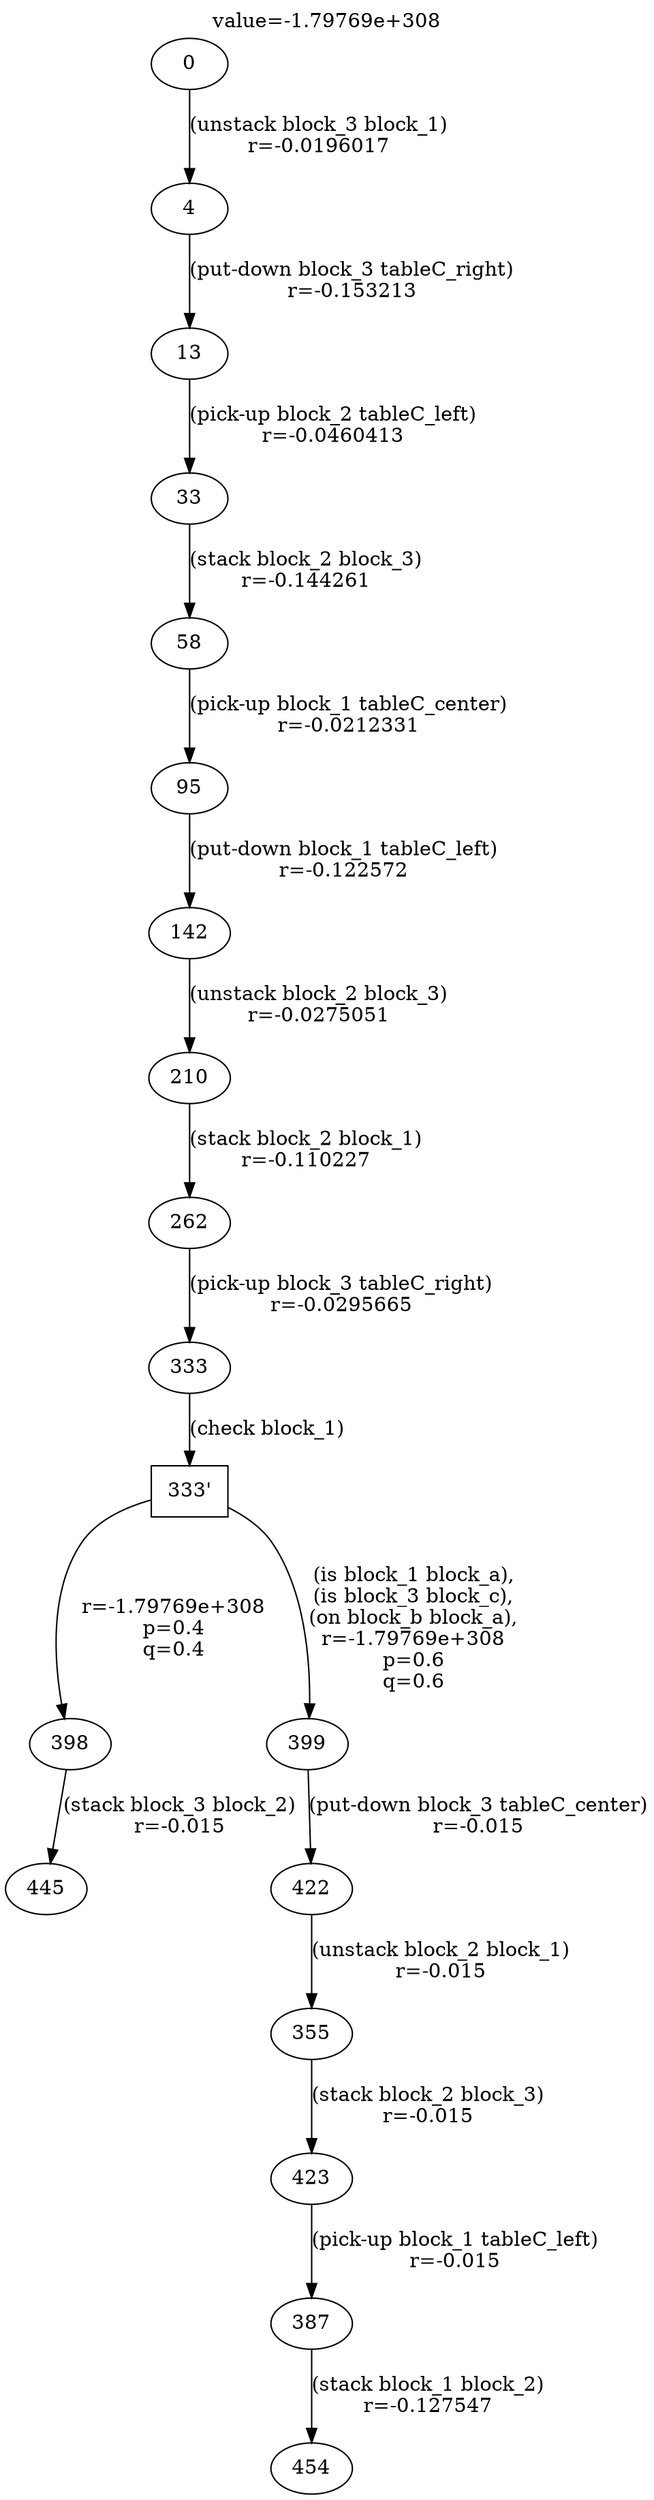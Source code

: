 digraph g{
label="value=-1.79769e+308"
labelloc=top
0->4 [ label="(unstack block_3 block_1)
r=-0.0196017" ];
4->13 [ label="(put-down block_3 tableC_right)
r=-0.153213" ];
13->33 [ label="(pick-up block_2 tableC_left)
r=-0.0460413" ];
33->58 [ label="(stack block_2 block_3)
r=-0.144261" ];
58->95 [ label="(pick-up block_1 tableC_center)
r=-0.0212331" ];
95->142 [ label="(put-down block_1 tableC_left)
r=-0.122572" ];
142->210 [ label="(unstack block_2 block_3)
r=-0.0275051" ];
210->262 [ label="(stack block_2 block_1)
r=-0.110227" ];
262->333 [ label="(pick-up block_3 tableC_right)
r=-0.0295665" ];
"333'" [ shape=box ] ;
333->"333'" [ label="(check block_1)" ];
"333'"->398 [ label="
r=-1.79769e+308
p=0.4
q=0.4" ];
398->445 [ label="(stack block_3 block_2)
r=-0.015" ];
"333'"->399 [ label="
(is block_1 block_a),
(is block_3 block_c),
(on block_b block_a),
r=-1.79769e+308
p=0.6
q=0.6" ];
399->422 [ label="(put-down block_3 tableC_center)
r=-0.015" ];
422->355 [ label="(unstack block_2 block_1)
r=-0.015" ];
355->423 [ label="(stack block_2 block_3)
r=-0.015" ];
423->387 [ label="(pick-up block_1 tableC_left)
r=-0.015" ];
387->454 [ label="(stack block_1 block_2)
r=-0.127547" ];
}
